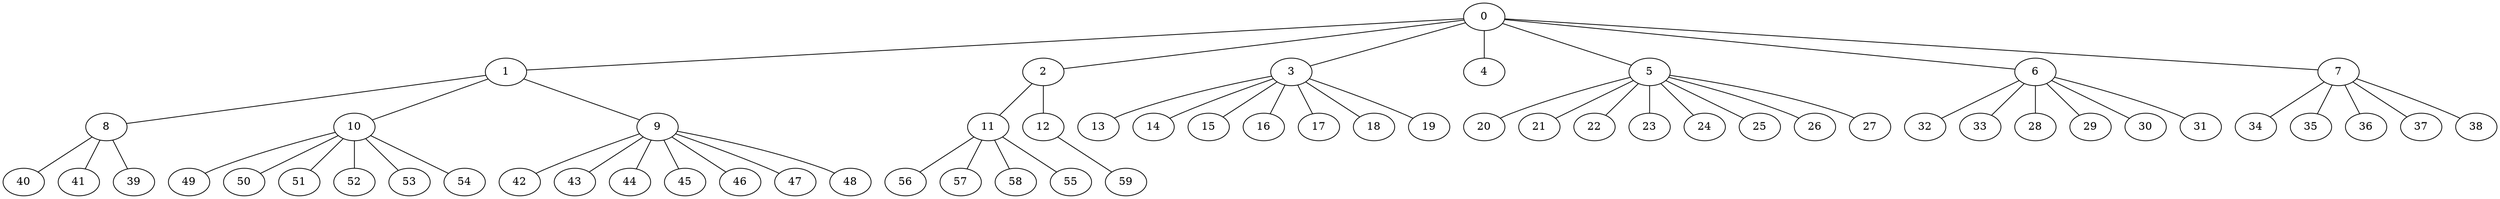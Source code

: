 
graph graphname {
    0 -- 1
0 -- 2
0 -- 3
0 -- 4
0 -- 5
0 -- 6
0 -- 7
1 -- 8
1 -- 10
1 -- 9
2 -- 11
2 -- 12
3 -- 13
3 -- 14
3 -- 15
3 -- 16
3 -- 17
3 -- 18
3 -- 19
5 -- 20
5 -- 21
5 -- 22
5 -- 23
5 -- 24
5 -- 25
5 -- 26
5 -- 27
6 -- 32
6 -- 33
6 -- 28
6 -- 29
6 -- 30
6 -- 31
7 -- 34
7 -- 35
7 -- 36
7 -- 37
7 -- 38
8 -- 40
8 -- 41
8 -- 39
9 -- 42
9 -- 43
9 -- 44
9 -- 45
9 -- 46
9 -- 47
9 -- 48
10 -- 49
10 -- 50
10 -- 51
10 -- 52
10 -- 53
10 -- 54
11 -- 56
11 -- 57
11 -- 58
11 -- 55
12 -- 59

}
